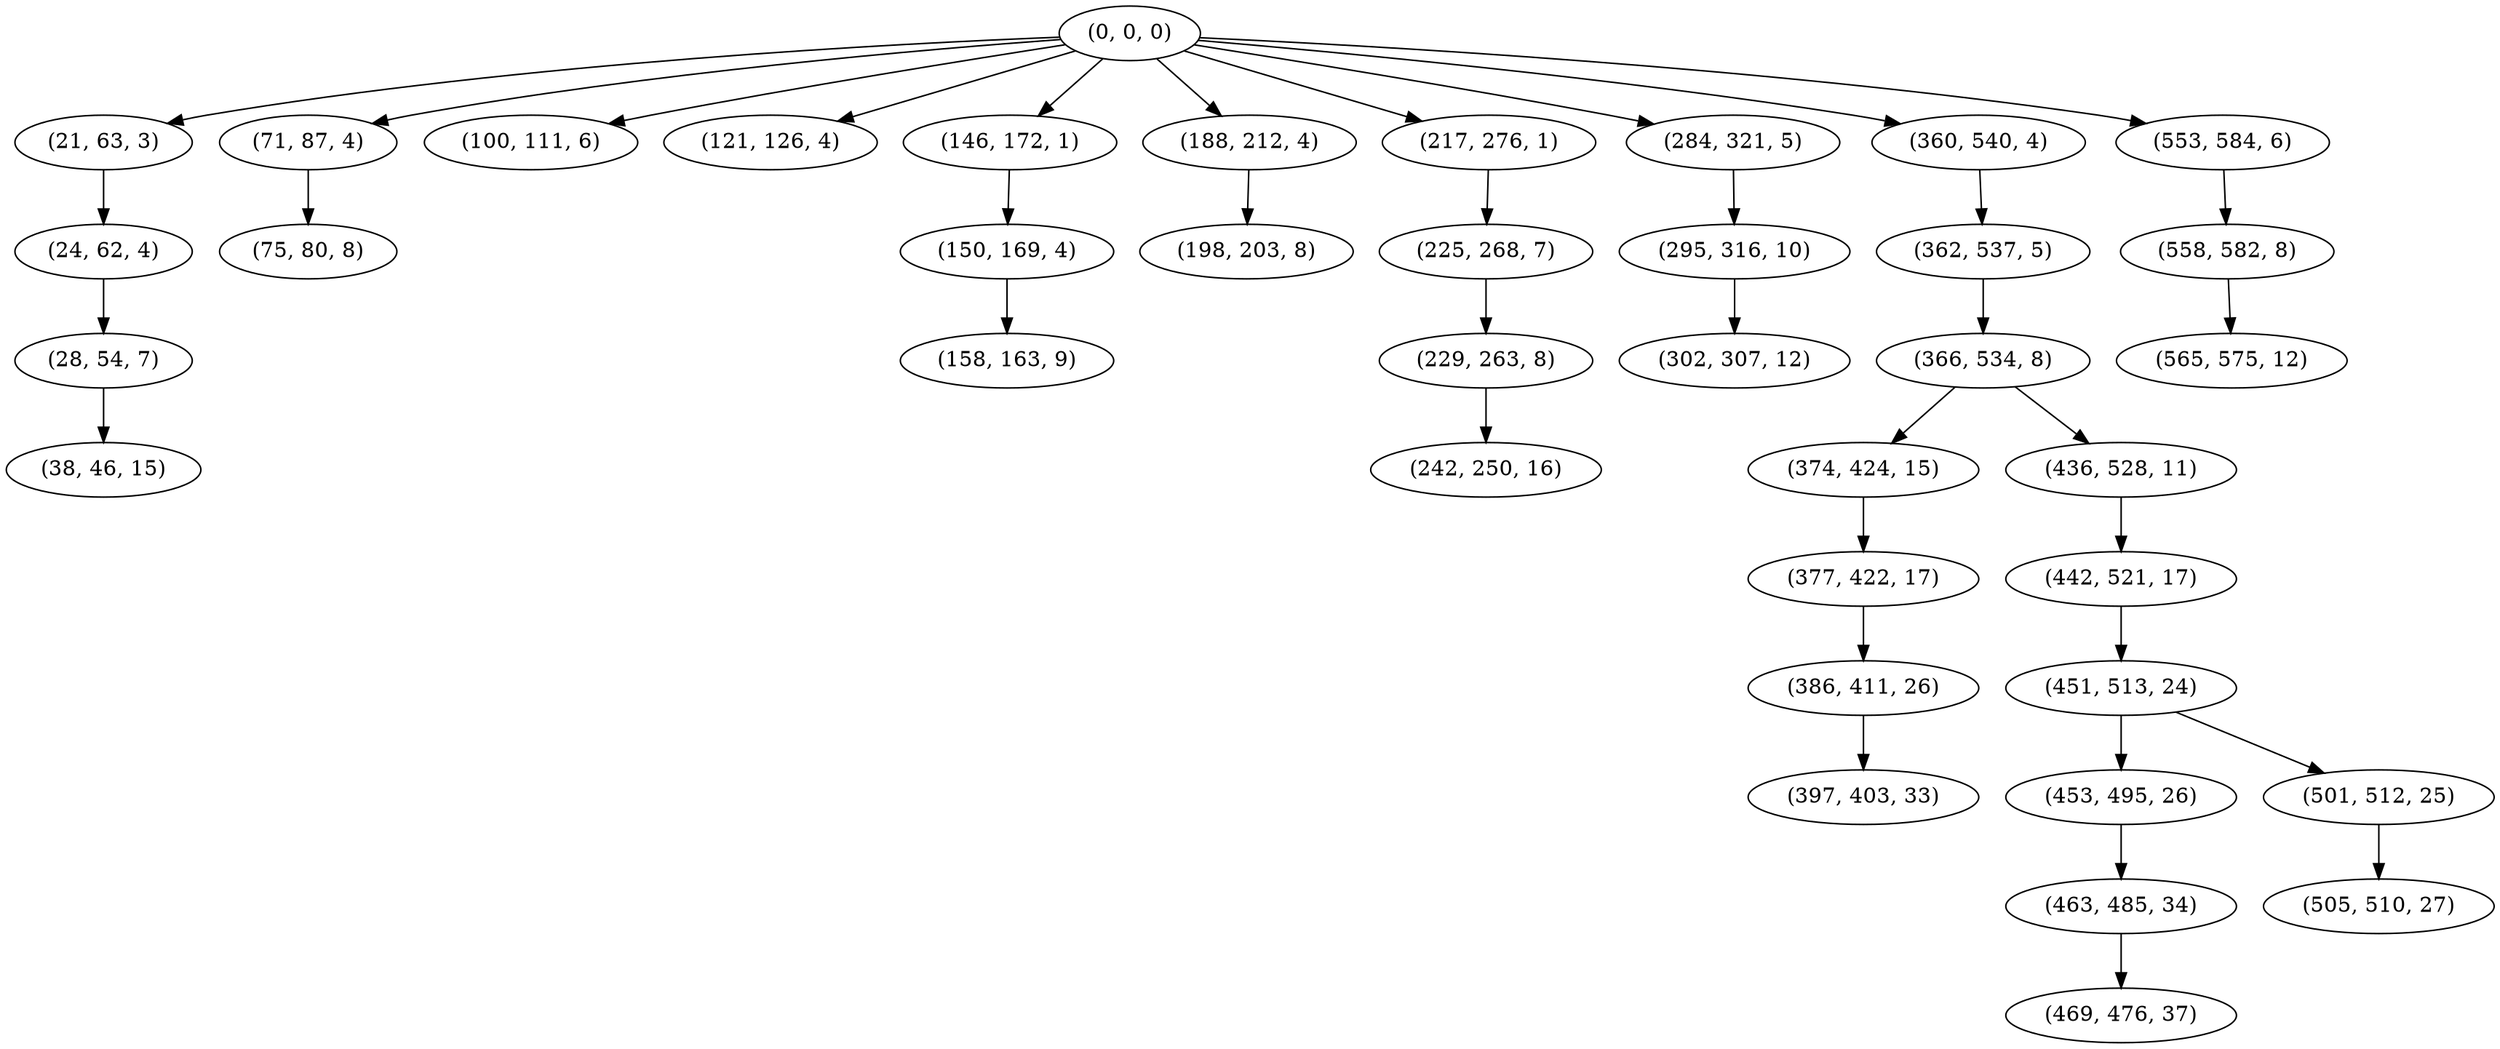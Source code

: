 digraph tree {
    "(0, 0, 0)";
    "(21, 63, 3)";
    "(24, 62, 4)";
    "(28, 54, 7)";
    "(38, 46, 15)";
    "(71, 87, 4)";
    "(75, 80, 8)";
    "(100, 111, 6)";
    "(121, 126, 4)";
    "(146, 172, 1)";
    "(150, 169, 4)";
    "(158, 163, 9)";
    "(188, 212, 4)";
    "(198, 203, 8)";
    "(217, 276, 1)";
    "(225, 268, 7)";
    "(229, 263, 8)";
    "(242, 250, 16)";
    "(284, 321, 5)";
    "(295, 316, 10)";
    "(302, 307, 12)";
    "(360, 540, 4)";
    "(362, 537, 5)";
    "(366, 534, 8)";
    "(374, 424, 15)";
    "(377, 422, 17)";
    "(386, 411, 26)";
    "(397, 403, 33)";
    "(436, 528, 11)";
    "(442, 521, 17)";
    "(451, 513, 24)";
    "(453, 495, 26)";
    "(463, 485, 34)";
    "(469, 476, 37)";
    "(501, 512, 25)";
    "(505, 510, 27)";
    "(553, 584, 6)";
    "(558, 582, 8)";
    "(565, 575, 12)";
    "(0, 0, 0)" -> "(21, 63, 3)";
    "(0, 0, 0)" -> "(71, 87, 4)";
    "(0, 0, 0)" -> "(100, 111, 6)";
    "(0, 0, 0)" -> "(121, 126, 4)";
    "(0, 0, 0)" -> "(146, 172, 1)";
    "(0, 0, 0)" -> "(188, 212, 4)";
    "(0, 0, 0)" -> "(217, 276, 1)";
    "(0, 0, 0)" -> "(284, 321, 5)";
    "(0, 0, 0)" -> "(360, 540, 4)";
    "(0, 0, 0)" -> "(553, 584, 6)";
    "(21, 63, 3)" -> "(24, 62, 4)";
    "(24, 62, 4)" -> "(28, 54, 7)";
    "(28, 54, 7)" -> "(38, 46, 15)";
    "(71, 87, 4)" -> "(75, 80, 8)";
    "(146, 172, 1)" -> "(150, 169, 4)";
    "(150, 169, 4)" -> "(158, 163, 9)";
    "(188, 212, 4)" -> "(198, 203, 8)";
    "(217, 276, 1)" -> "(225, 268, 7)";
    "(225, 268, 7)" -> "(229, 263, 8)";
    "(229, 263, 8)" -> "(242, 250, 16)";
    "(284, 321, 5)" -> "(295, 316, 10)";
    "(295, 316, 10)" -> "(302, 307, 12)";
    "(360, 540, 4)" -> "(362, 537, 5)";
    "(362, 537, 5)" -> "(366, 534, 8)";
    "(366, 534, 8)" -> "(374, 424, 15)";
    "(366, 534, 8)" -> "(436, 528, 11)";
    "(374, 424, 15)" -> "(377, 422, 17)";
    "(377, 422, 17)" -> "(386, 411, 26)";
    "(386, 411, 26)" -> "(397, 403, 33)";
    "(436, 528, 11)" -> "(442, 521, 17)";
    "(442, 521, 17)" -> "(451, 513, 24)";
    "(451, 513, 24)" -> "(453, 495, 26)";
    "(451, 513, 24)" -> "(501, 512, 25)";
    "(453, 495, 26)" -> "(463, 485, 34)";
    "(463, 485, 34)" -> "(469, 476, 37)";
    "(501, 512, 25)" -> "(505, 510, 27)";
    "(553, 584, 6)" -> "(558, 582, 8)";
    "(558, 582, 8)" -> "(565, 575, 12)";
}
